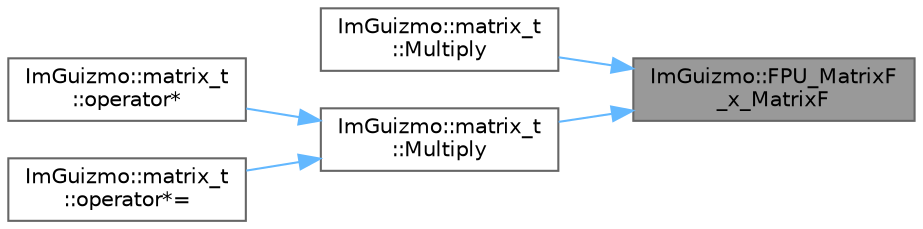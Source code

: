 digraph "ImGuizmo::FPU_MatrixF_x_MatrixF"
{
 // LATEX_PDF_SIZE
  bgcolor="transparent";
  edge [fontname=Helvetica,fontsize=10,labelfontname=Helvetica,labelfontsize=10];
  node [fontname=Helvetica,fontsize=10,shape=box,height=0.2,width=0.4];
  rankdir="RL";
  Node1 [id="Node000001",label="ImGuizmo::FPU_MatrixF\l_x_MatrixF",height=0.2,width=0.4,color="gray40", fillcolor="grey60", style="filled", fontcolor="black",tooltip=" "];
  Node1 -> Node2 [id="edge1_Node000001_Node000002",dir="back",color="steelblue1",style="solid",tooltip=" "];
  Node2 [id="Node000002",label="ImGuizmo::matrix_t\l::Multiply",height=0.2,width=0.4,color="grey40", fillcolor="white", style="filled",URL="$struct_im_guizmo_1_1matrix__t.html#a4ae8db368c3fbf9acf04657f5086e3b5",tooltip=" "];
  Node1 -> Node3 [id="edge2_Node000001_Node000003",dir="back",color="steelblue1",style="solid",tooltip=" "];
  Node3 [id="Node000003",label="ImGuizmo::matrix_t\l::Multiply",height=0.2,width=0.4,color="grey40", fillcolor="white", style="filled",URL="$struct_im_guizmo_1_1matrix__t.html#a4560240b060601a46e475a57a6489ba9",tooltip=" "];
  Node3 -> Node4 [id="edge3_Node000003_Node000004",dir="back",color="steelblue1",style="solid",tooltip=" "];
  Node4 [id="Node000004",label="ImGuizmo::matrix_t\l::operator*",height=0.2,width=0.4,color="grey40", fillcolor="white", style="filled",URL="$struct_im_guizmo_1_1matrix__t.html#a0bb4e839a562b18faa4616e4a34c84a1",tooltip=" "];
  Node3 -> Node5 [id="edge4_Node000003_Node000005",dir="back",color="steelblue1",style="solid",tooltip=" "];
  Node5 [id="Node000005",label="ImGuizmo::matrix_t\l::operator*=",height=0.2,width=0.4,color="grey40", fillcolor="white", style="filled",URL="$struct_im_guizmo_1_1matrix__t.html#aac5a78fed059ea1b700452cccaa9f3e4",tooltip=" "];
}
